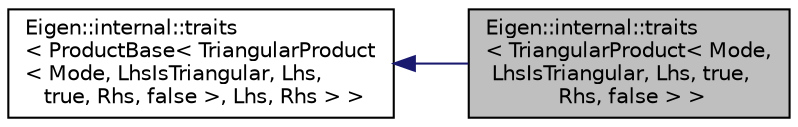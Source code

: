 digraph "Eigen::internal::traits&lt; TriangularProduct&lt; Mode, LhsIsTriangular, Lhs, true, Rhs, false &gt; &gt;"
{
  edge [fontname="Helvetica",fontsize="10",labelfontname="Helvetica",labelfontsize="10"];
  node [fontname="Helvetica",fontsize="10",shape=record];
  rankdir="LR";
  Node1 [label="Eigen::internal::traits\l\< TriangularProduct\< Mode,\l LhsIsTriangular, Lhs, true,\l Rhs, false \> \>",height=0.2,width=0.4,color="black", fillcolor="grey75", style="filled" fontcolor="black"];
  Node2 -> Node1 [dir="back",color="midnightblue",fontsize="10",style="solid",fontname="Helvetica"];
  Node2 [label="Eigen::internal::traits\l\< ProductBase\< TriangularProduct\l\< Mode, LhsIsTriangular, Lhs,\l true, Rhs, false \>, Lhs, Rhs \> \>",height=0.2,width=0.4,color="black", fillcolor="white", style="filled",URL="$structEigen_1_1internal_1_1traits.html"];
}
